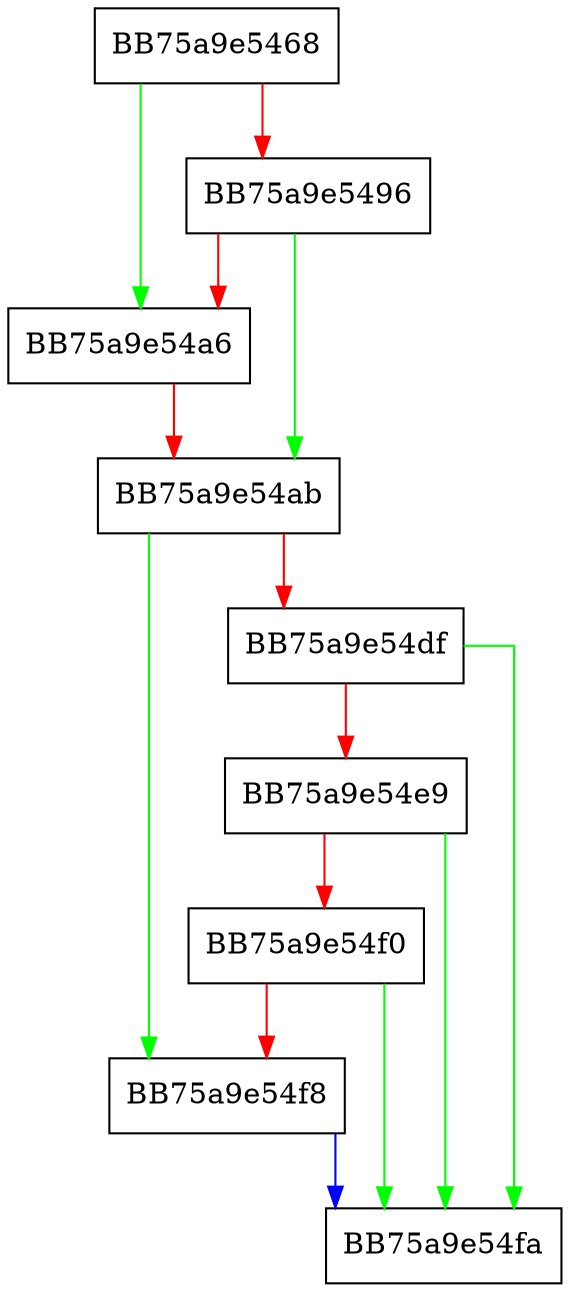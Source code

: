digraph testForReadSharingError {
  node [shape="box"];
  graph [splines=ortho];
  BB75a9e5468 -> BB75a9e54a6 [color="green"];
  BB75a9e5468 -> BB75a9e5496 [color="red"];
  BB75a9e5496 -> BB75a9e54ab [color="green"];
  BB75a9e5496 -> BB75a9e54a6 [color="red"];
  BB75a9e54a6 -> BB75a9e54ab [color="red"];
  BB75a9e54ab -> BB75a9e54f8 [color="green"];
  BB75a9e54ab -> BB75a9e54df [color="red"];
  BB75a9e54df -> BB75a9e54fa [color="green"];
  BB75a9e54df -> BB75a9e54e9 [color="red"];
  BB75a9e54e9 -> BB75a9e54fa [color="green"];
  BB75a9e54e9 -> BB75a9e54f0 [color="red"];
  BB75a9e54f0 -> BB75a9e54fa [color="green"];
  BB75a9e54f0 -> BB75a9e54f8 [color="red"];
  BB75a9e54f8 -> BB75a9e54fa [color="blue"];
}
